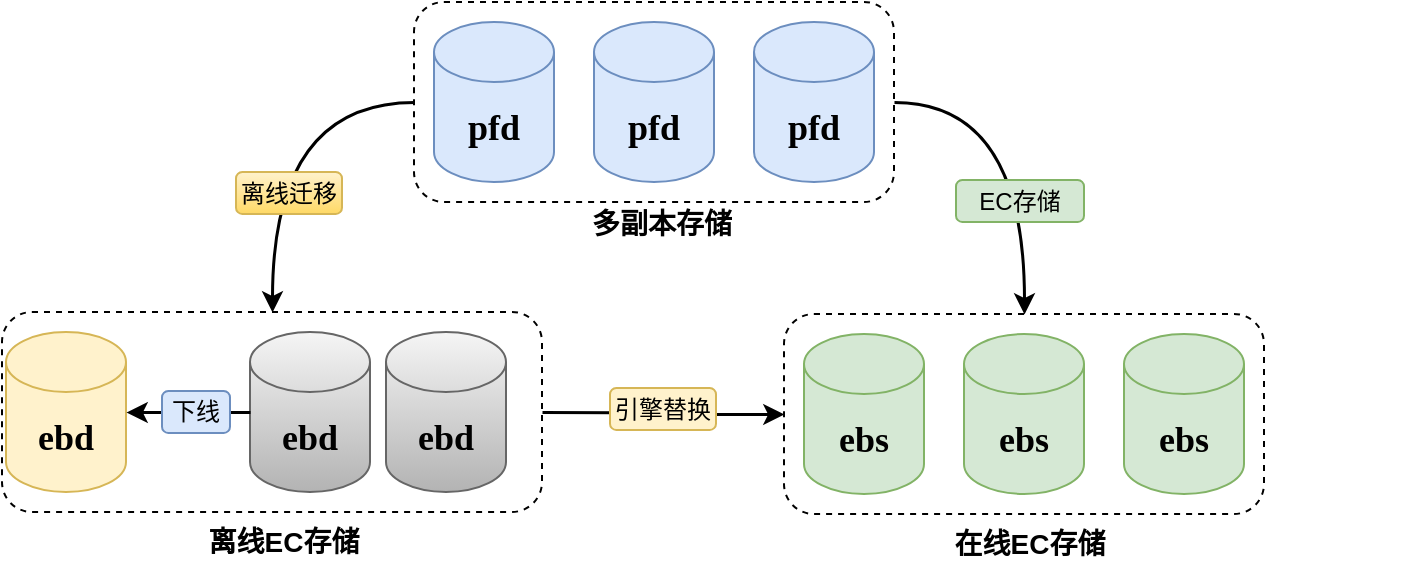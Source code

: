 <mxfile version="24.3.1" type="github">
  <diagram name="第 1 页" id="s9_ls5E8kuGQ2dzO0YEM">
    <mxGraphModel dx="1534" dy="846" grid="1" gridSize="10" guides="1" tooltips="1" connect="1" arrows="1" fold="1" page="1" pageScale="1" pageWidth="850" pageHeight="1100" math="0" shadow="0">
      <root>
        <mxCell id="0" />
        <mxCell id="1" parent="0" />
        <mxCell id="zOLAmU5kH23A906YVMJu-44" value="" style="group" vertex="1" connectable="0" parent="1">
          <mxGeometry x="305" y="170" width="240" height="126" as="geometry" />
        </mxCell>
        <mxCell id="zOLAmU5kH23A906YVMJu-6" value="" style="rounded=1;whiteSpace=wrap;html=1;dashed=1;" vertex="1" parent="zOLAmU5kH23A906YVMJu-44">
          <mxGeometry width="240" height="100" as="geometry" />
        </mxCell>
        <mxCell id="zOLAmU5kH23A906YVMJu-1" value="&lt;font style=&quot;font-size: 18px;&quot; face=&quot;Comic Sans MS&quot;&gt;&lt;b&gt;pfd&lt;/b&gt;&lt;/font&gt;" style="shape=cylinder3;whiteSpace=wrap;html=1;boundedLbl=1;backgroundOutline=1;size=15;fillColor=#dae8fc;strokeColor=#6c8ebf;" vertex="1" parent="zOLAmU5kH23A906YVMJu-44">
          <mxGeometry x="10" y="10" width="60" height="80" as="geometry" />
        </mxCell>
        <mxCell id="zOLAmU5kH23A906YVMJu-4" value="&lt;font style=&quot;font-size: 18px;&quot; face=&quot;Comic Sans MS&quot;&gt;&lt;b&gt;pfd&lt;/b&gt;&lt;/font&gt;" style="shape=cylinder3;whiteSpace=wrap;html=1;boundedLbl=1;backgroundOutline=1;size=15;fillColor=#dae8fc;strokeColor=#6c8ebf;" vertex="1" parent="zOLAmU5kH23A906YVMJu-44">
          <mxGeometry x="90" y="10" width="60" height="80" as="geometry" />
        </mxCell>
        <mxCell id="zOLAmU5kH23A906YVMJu-5" value="&lt;font style=&quot;font-size: 18px;&quot; face=&quot;Comic Sans MS&quot;&gt;&lt;b&gt;pfd&lt;/b&gt;&lt;/font&gt;" style="shape=cylinder3;whiteSpace=wrap;html=1;boundedLbl=1;backgroundOutline=1;size=15;fillColor=#dae8fc;strokeColor=#6c8ebf;" vertex="1" parent="zOLAmU5kH23A906YVMJu-44">
          <mxGeometry x="170" y="10" width="60" height="80" as="geometry" />
        </mxCell>
        <mxCell id="zOLAmU5kH23A906YVMJu-23" value="&lt;font style=&quot;font-size: 14px;&quot;&gt;&lt;b&gt;多副本存储&lt;/b&gt;&lt;/font&gt;" style="text;strokeColor=none;align=center;fillColor=none;html=1;verticalAlign=middle;whiteSpace=wrap;rounded=0;" vertex="1" parent="zOLAmU5kH23A906YVMJu-44">
          <mxGeometry x="84" y="96" width="80" height="30" as="geometry" />
        </mxCell>
        <mxCell id="zOLAmU5kH23A906YVMJu-45" value="" style="group" vertex="1" connectable="0" parent="1">
          <mxGeometry x="490" y="326" width="320" height="130" as="geometry" />
        </mxCell>
        <mxCell id="zOLAmU5kH23A906YVMJu-17" value="" style="group" vertex="1" connectable="0" parent="zOLAmU5kH23A906YVMJu-45">
          <mxGeometry width="320" height="100" as="geometry" />
        </mxCell>
        <mxCell id="zOLAmU5kH23A906YVMJu-18" value="" style="rounded=1;whiteSpace=wrap;html=1;dashed=1;" vertex="1" parent="zOLAmU5kH23A906YVMJu-17">
          <mxGeometry width="240" height="100" as="geometry" />
        </mxCell>
        <mxCell id="zOLAmU5kH23A906YVMJu-19" value="&lt;font style=&quot;font-size: 18px;&quot; face=&quot;Comic Sans MS&quot;&gt;&lt;b&gt;ebs&lt;/b&gt;&lt;/font&gt;" style="shape=cylinder3;whiteSpace=wrap;html=1;boundedLbl=1;backgroundOutline=1;size=15;fillColor=#d5e8d4;strokeColor=#82b366;" vertex="1" parent="zOLAmU5kH23A906YVMJu-17">
          <mxGeometry x="10" y="10" width="60" height="80" as="geometry" />
        </mxCell>
        <mxCell id="zOLAmU5kH23A906YVMJu-20" value="&lt;font style=&quot;font-size: 18px;&quot; face=&quot;Comic Sans MS&quot;&gt;&lt;b&gt;ebs&lt;/b&gt;&lt;/font&gt;" style="shape=cylinder3;whiteSpace=wrap;html=1;boundedLbl=1;backgroundOutline=1;size=15;fillColor=#d5e8d4;strokeColor=#82b366;" vertex="1" parent="zOLAmU5kH23A906YVMJu-17">
          <mxGeometry x="90" y="10" width="60" height="80" as="geometry" />
        </mxCell>
        <mxCell id="zOLAmU5kH23A906YVMJu-21" value="&lt;font style=&quot;font-size: 18px;&quot; face=&quot;Comic Sans MS&quot;&gt;&lt;b&gt;ebs&lt;/b&gt;&lt;/font&gt;" style="shape=cylinder3;whiteSpace=wrap;html=1;boundedLbl=1;backgroundOutline=1;size=15;fillColor=#d5e8d4;strokeColor=#82b366;" vertex="1" parent="zOLAmU5kH23A906YVMJu-17">
          <mxGeometry x="170" y="10" width="60" height="80" as="geometry" />
        </mxCell>
        <mxCell id="zOLAmU5kH23A906YVMJu-31" value="&lt;font style=&quot;font-size: 14px;&quot;&gt;&lt;b&gt;在线EC存储&lt;/b&gt;&lt;/font&gt;" style="text;strokeColor=none;align=center;fillColor=none;html=1;verticalAlign=middle;whiteSpace=wrap;rounded=0;" vertex="1" parent="zOLAmU5kH23A906YVMJu-45">
          <mxGeometry x="83" y="100" width="80" height="30" as="geometry" />
        </mxCell>
        <mxCell id="zOLAmU5kH23A906YVMJu-54" style="edgeStyle=orthogonalEdgeStyle;curved=1;rounded=0;orthogonalLoop=1;jettySize=auto;html=1;exitX=0;exitY=0.5;exitDx=0;exitDy=0;strokeWidth=1.5;" edge="1" parent="1" source="zOLAmU5kH23A906YVMJu-6" target="zOLAmU5kH23A906YVMJu-10">
          <mxGeometry relative="1" as="geometry" />
        </mxCell>
        <mxCell id="zOLAmU5kH23A906YVMJu-56" value="离线迁移" style="rounded=1;whiteSpace=wrap;html=1;fillColor=#fff2cc;gradientColor=#ffd966;strokeColor=#d6b656;" vertex="1" parent="1">
          <mxGeometry x="216" y="255" width="53" height="21" as="geometry" />
        </mxCell>
        <mxCell id="zOLAmU5kH23A906YVMJu-30" value="&lt;font style=&quot;font-size: 14px;&quot;&gt;&lt;b&gt;离线EC存储&lt;/b&gt;&lt;/font&gt;" style="text;strokeColor=none;align=center;fillColor=none;html=1;verticalAlign=middle;whiteSpace=wrap;rounded=0;container=0;" vertex="1" parent="1">
          <mxGeometry x="200" y="425" width="80" height="30" as="geometry" />
        </mxCell>
        <mxCell id="zOLAmU5kH23A906YVMJu-67" style="edgeStyle=orthogonalEdgeStyle;curved=1;rounded=0;orthogonalLoop=1;jettySize=auto;html=1;exitX=1;exitY=0.5;exitDx=0;exitDy=0;strokeWidth=1.5;" edge="1" parent="1" source="zOLAmU5kH23A906YVMJu-10" target="zOLAmU5kH23A906YVMJu-18">
          <mxGeometry relative="1" as="geometry" />
        </mxCell>
        <mxCell id="zOLAmU5kH23A906YVMJu-10" value="" style="rounded=1;whiteSpace=wrap;html=1;dashed=1;container=0;" vertex="1" parent="1">
          <mxGeometry x="99" y="325" width="270" height="100" as="geometry" />
        </mxCell>
        <mxCell id="zOLAmU5kH23A906YVMJu-12" value="&lt;font style=&quot;font-size: 18px;&quot; face=&quot;Comic Sans MS&quot;&gt;&lt;b&gt;ebd&lt;/b&gt;&lt;/font&gt;" style="shape=cylinder3;whiteSpace=wrap;html=1;boundedLbl=1;backgroundOutline=1;size=15;fillColor=#fff2cc;strokeColor=#d6b656;container=0;" vertex="1" parent="1">
          <mxGeometry x="101" y="335" width="60" height="80" as="geometry" />
        </mxCell>
        <mxCell id="zOLAmU5kH23A906YVMJu-13" value="&lt;font style=&quot;font-size: 18px;&quot; face=&quot;Comic Sans MS&quot;&gt;&lt;b&gt;ebd&lt;/b&gt;&lt;/font&gt;" style="shape=cylinder3;whiteSpace=wrap;html=1;boundedLbl=1;backgroundOutline=1;size=15;fillColor=#f5f5f5;strokeColor=#666666;container=0;gradientColor=#b3b3b3;" vertex="1" parent="1">
          <mxGeometry x="223" y="335" width="60" height="80" as="geometry" />
        </mxCell>
        <mxCell id="zOLAmU5kH23A906YVMJu-14" value="&lt;font style=&quot;font-size: 18px;&quot; face=&quot;Comic Sans MS&quot;&gt;&lt;b&gt;ebd&lt;/b&gt;&lt;/font&gt;" style="shape=cylinder3;whiteSpace=wrap;html=1;boundedLbl=1;backgroundOutline=1;size=15;fillColor=#f5f5f5;strokeColor=#666666;fillStyle=hatch;gradientColor=#b3b3b3;container=0;" vertex="1" parent="1">
          <mxGeometry x="291" y="335" width="60" height="80" as="geometry" />
        </mxCell>
        <mxCell id="zOLAmU5kH23A906YVMJu-65" style="edgeStyle=orthogonalEdgeStyle;curved=1;rounded=0;orthogonalLoop=1;jettySize=auto;html=1;exitX=1;exitY=0.5;exitDx=0;exitDy=0;entryX=0.5;entryY=0;entryDx=0;entryDy=0;strokeWidth=1.5;" edge="1" parent="1" source="zOLAmU5kH23A906YVMJu-6" target="zOLAmU5kH23A906YVMJu-18">
          <mxGeometry relative="1" as="geometry" />
        </mxCell>
        <mxCell id="zOLAmU5kH23A906YVMJu-66" value="EC存储" style="rounded=1;whiteSpace=wrap;html=1;fillColor=#d5e8d4;strokeColor=#82b366;" vertex="1" parent="1">
          <mxGeometry x="576" y="259" width="64" height="21" as="geometry" />
        </mxCell>
        <mxCell id="zOLAmU5kH23A906YVMJu-69" style="edgeStyle=orthogonalEdgeStyle;curved=1;rounded=0;orthogonalLoop=1;jettySize=auto;html=1;exitX=0;exitY=0.5;exitDx=0;exitDy=0;exitPerimeter=0;entryX=1;entryY=0.5;entryDx=0;entryDy=0;entryPerimeter=0;strokeWidth=1.5;" edge="1" parent="1" source="zOLAmU5kH23A906YVMJu-13" target="zOLAmU5kH23A906YVMJu-12">
          <mxGeometry relative="1" as="geometry" />
        </mxCell>
        <mxCell id="zOLAmU5kH23A906YVMJu-70" value="下线" style="rounded=1;whiteSpace=wrap;html=1;fillStyle=auto;fillColor=#dae8fc;strokeColor=#6c8ebf;" vertex="1" parent="1">
          <mxGeometry x="179" y="364.5" width="34" height="21" as="geometry" />
        </mxCell>
        <mxCell id="zOLAmU5kH23A906YVMJu-73" value="引擎替换" style="rounded=1;whiteSpace=wrap;html=1;fillColor=#fff2cc;strokeColor=#d6b656;" vertex="1" parent="1">
          <mxGeometry x="403" y="363" width="53" height="21" as="geometry" />
        </mxCell>
      </root>
    </mxGraphModel>
  </diagram>
</mxfile>
